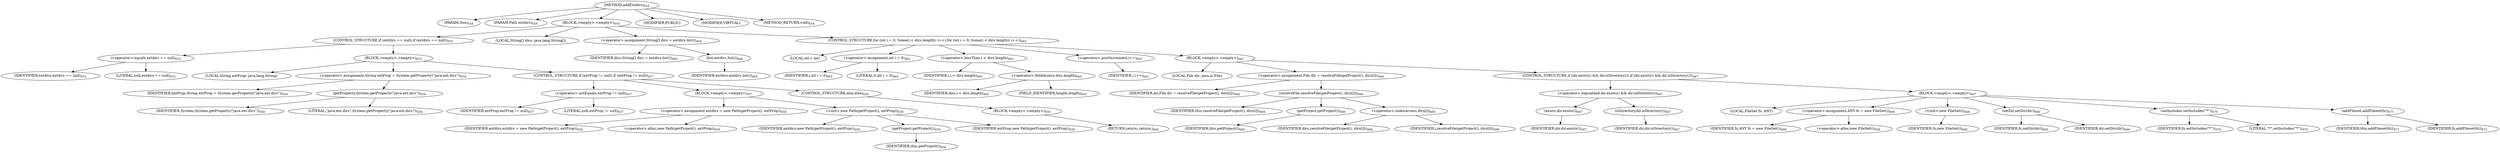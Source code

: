 digraph "addExtdirs" {  
"1418" [label = <(METHOD,addExtdirs)<SUB>654</SUB>> ]
"142" [label = <(PARAM,this)<SUB>654</SUB>> ]
"144" [label = <(PARAM,Path extdirs)<SUB>654</SUB>> ]
"1419" [label = <(BLOCK,&lt;empty&gt;,&lt;empty&gt;)<SUB>654</SUB>> ]
"1420" [label = <(CONTROL_STRUCTURE,if (extdirs == null),if (extdirs == null))<SUB>655</SUB>> ]
"1421" [label = <(&lt;operator&gt;.equals,extdirs == null)<SUB>655</SUB>> ]
"1422" [label = <(IDENTIFIER,extdirs,extdirs == null)<SUB>655</SUB>> ]
"1423" [label = <(LITERAL,null,extdirs == null)<SUB>655</SUB>> ]
"1424" [label = <(BLOCK,&lt;empty&gt;,&lt;empty&gt;)<SUB>655</SUB>> ]
"1425" [label = <(LOCAL,String extProp: java.lang.String)> ]
"1426" [label = <(&lt;operator&gt;.assignment,String extProp = System.getProperty(&quot;java.ext.dirs&quot;))<SUB>656</SUB>> ]
"1427" [label = <(IDENTIFIER,extProp,String extProp = System.getProperty(&quot;java.ext.dirs&quot;))<SUB>656</SUB>> ]
"1428" [label = <(getProperty,System.getProperty(&quot;java.ext.dirs&quot;))<SUB>656</SUB>> ]
"1429" [label = <(IDENTIFIER,System,System.getProperty(&quot;java.ext.dirs&quot;))<SUB>656</SUB>> ]
"1430" [label = <(LITERAL,&quot;java.ext.dirs&quot;,System.getProperty(&quot;java.ext.dirs&quot;))<SUB>656</SUB>> ]
"1431" [label = <(CONTROL_STRUCTURE,if (extProp != null),if (extProp != null))<SUB>657</SUB>> ]
"1432" [label = <(&lt;operator&gt;.notEquals,extProp != null)<SUB>657</SUB>> ]
"1433" [label = <(IDENTIFIER,extProp,extProp != null)<SUB>657</SUB>> ]
"1434" [label = <(LITERAL,null,extProp != null)<SUB>657</SUB>> ]
"1435" [label = <(BLOCK,&lt;empty&gt;,&lt;empty&gt;)<SUB>657</SUB>> ]
"1436" [label = <(&lt;operator&gt;.assignment,extdirs = new Path(getProject(), extProp))<SUB>658</SUB>> ]
"1437" [label = <(IDENTIFIER,extdirs,extdirs = new Path(getProject(), extProp))<SUB>658</SUB>> ]
"1438" [label = <(&lt;operator&gt;.alloc,new Path(getProject(), extProp))<SUB>658</SUB>> ]
"1439" [label = <(&lt;init&gt;,new Path(getProject(), extProp))<SUB>658</SUB>> ]
"143" [label = <(IDENTIFIER,extdirs,new Path(getProject(), extProp))<SUB>658</SUB>> ]
"1440" [label = <(getProject,getProject())<SUB>658</SUB>> ]
"141" [label = <(IDENTIFIER,this,getProject())<SUB>658</SUB>> ]
"1441" [label = <(IDENTIFIER,extProp,new Path(getProject(), extProp))<SUB>658</SUB>> ]
"1442" [label = <(CONTROL_STRUCTURE,else,else)<SUB>659</SUB>> ]
"1443" [label = <(BLOCK,&lt;empty&gt;,&lt;empty&gt;)<SUB>659</SUB>> ]
"1444" [label = <(RETURN,return;,return;)<SUB>660</SUB>> ]
"1445" [label = <(LOCAL,String[] dirs: java.lang.String[])> ]
"1446" [label = <(&lt;operator&gt;.assignment,String[] dirs = extdirs.list())<SUB>664</SUB>> ]
"1447" [label = <(IDENTIFIER,dirs,String[] dirs = extdirs.list())<SUB>664</SUB>> ]
"1448" [label = <(list,extdirs.list())<SUB>664</SUB>> ]
"1449" [label = <(IDENTIFIER,extdirs,extdirs.list())<SUB>664</SUB>> ]
"1450" [label = <(CONTROL_STRUCTURE,for (int i = 0; Some(i &lt; dirs.length); i++),for (int i = 0; Some(i &lt; dirs.length); i++))<SUB>665</SUB>> ]
"1451" [label = <(LOCAL,int i: int)> ]
"1452" [label = <(&lt;operator&gt;.assignment,int i = 0)<SUB>665</SUB>> ]
"1453" [label = <(IDENTIFIER,i,int i = 0)<SUB>665</SUB>> ]
"1454" [label = <(LITERAL,0,int i = 0)<SUB>665</SUB>> ]
"1455" [label = <(&lt;operator&gt;.lessThan,i &lt; dirs.length)<SUB>665</SUB>> ]
"1456" [label = <(IDENTIFIER,i,i &lt; dirs.length)<SUB>665</SUB>> ]
"1457" [label = <(&lt;operator&gt;.fieldAccess,dirs.length)<SUB>665</SUB>> ]
"1458" [label = <(IDENTIFIER,dirs,i &lt; dirs.length)<SUB>665</SUB>> ]
"1459" [label = <(FIELD_IDENTIFIER,length,length)<SUB>665</SUB>> ]
"1460" [label = <(&lt;operator&gt;.postIncrement,i++)<SUB>665</SUB>> ]
"1461" [label = <(IDENTIFIER,i,i++)<SUB>665</SUB>> ]
"1462" [label = <(BLOCK,&lt;empty&gt;,&lt;empty&gt;)<SUB>665</SUB>> ]
"1463" [label = <(LOCAL,File dir: java.io.File)> ]
"1464" [label = <(&lt;operator&gt;.assignment,File dir = resolveFile(getProject(), dirs[i]))<SUB>666</SUB>> ]
"1465" [label = <(IDENTIFIER,dir,File dir = resolveFile(getProject(), dirs[i]))<SUB>666</SUB>> ]
"1466" [label = <(resolveFile,resolveFile(getProject(), dirs[i]))<SUB>666</SUB>> ]
"146" [label = <(IDENTIFIER,this,resolveFile(getProject(), dirs[i]))<SUB>666</SUB>> ]
"1467" [label = <(getProject,getProject())<SUB>666</SUB>> ]
"145" [label = <(IDENTIFIER,this,getProject())<SUB>666</SUB>> ]
"1468" [label = <(&lt;operator&gt;.indexAccess,dirs[i])<SUB>666</SUB>> ]
"1469" [label = <(IDENTIFIER,dirs,resolveFile(getProject(), dirs[i]))<SUB>666</SUB>> ]
"1470" [label = <(IDENTIFIER,i,resolveFile(getProject(), dirs[i]))<SUB>666</SUB>> ]
"1471" [label = <(CONTROL_STRUCTURE,if (dir.exists() &amp;&amp; dir.isDirectory()),if (dir.exists() &amp;&amp; dir.isDirectory()))<SUB>667</SUB>> ]
"1472" [label = <(&lt;operator&gt;.logicalAnd,dir.exists() &amp;&amp; dir.isDirectory())<SUB>667</SUB>> ]
"1473" [label = <(exists,dir.exists())<SUB>667</SUB>> ]
"1474" [label = <(IDENTIFIER,dir,dir.exists())<SUB>667</SUB>> ]
"1475" [label = <(isDirectory,dir.isDirectory())<SUB>667</SUB>> ]
"1476" [label = <(IDENTIFIER,dir,dir.isDirectory())<SUB>667</SUB>> ]
"1477" [label = <(BLOCK,&lt;empty&gt;,&lt;empty&gt;)<SUB>667</SUB>> ]
"148" [label = <(LOCAL,FileSet fs: ANY)> ]
"1478" [label = <(&lt;operator&gt;.assignment,ANY fs = new FileSet())<SUB>668</SUB>> ]
"1479" [label = <(IDENTIFIER,fs,ANY fs = new FileSet())<SUB>668</SUB>> ]
"1480" [label = <(&lt;operator&gt;.alloc,new FileSet())<SUB>668</SUB>> ]
"1481" [label = <(&lt;init&gt;,new FileSet())<SUB>668</SUB>> ]
"147" [label = <(IDENTIFIER,fs,new FileSet())<SUB>668</SUB>> ]
"1482" [label = <(setDir,setDir(dir))<SUB>669</SUB>> ]
"1483" [label = <(IDENTIFIER,fs,setDir(dir))<SUB>669</SUB>> ]
"1484" [label = <(IDENTIFIER,dir,setDir(dir))<SUB>669</SUB>> ]
"1485" [label = <(setIncludes,setIncludes(&quot;*&quot;))<SUB>670</SUB>> ]
"1486" [label = <(IDENTIFIER,fs,setIncludes(&quot;*&quot;))<SUB>670</SUB>> ]
"1487" [label = <(LITERAL,&quot;*&quot;,setIncludes(&quot;*&quot;))<SUB>670</SUB>> ]
"1488" [label = <(addFileset,addFileset(fs))<SUB>671</SUB>> ]
"149" [label = <(IDENTIFIER,this,addFileset(fs))<SUB>671</SUB>> ]
"1489" [label = <(IDENTIFIER,fs,addFileset(fs))<SUB>671</SUB>> ]
"1490" [label = <(MODIFIER,PUBLIC)> ]
"1491" [label = <(MODIFIER,VIRTUAL)> ]
"1492" [label = <(METHOD_RETURN,void)<SUB>654</SUB>> ]
  "1418" -> "142" 
  "1418" -> "144" 
  "1418" -> "1419" 
  "1418" -> "1490" 
  "1418" -> "1491" 
  "1418" -> "1492" 
  "1419" -> "1420" 
  "1419" -> "1445" 
  "1419" -> "1446" 
  "1419" -> "1450" 
  "1420" -> "1421" 
  "1420" -> "1424" 
  "1421" -> "1422" 
  "1421" -> "1423" 
  "1424" -> "1425" 
  "1424" -> "1426" 
  "1424" -> "1431" 
  "1426" -> "1427" 
  "1426" -> "1428" 
  "1428" -> "1429" 
  "1428" -> "1430" 
  "1431" -> "1432" 
  "1431" -> "1435" 
  "1431" -> "1442" 
  "1432" -> "1433" 
  "1432" -> "1434" 
  "1435" -> "1436" 
  "1435" -> "1439" 
  "1436" -> "1437" 
  "1436" -> "1438" 
  "1439" -> "143" 
  "1439" -> "1440" 
  "1439" -> "1441" 
  "1440" -> "141" 
  "1442" -> "1443" 
  "1443" -> "1444" 
  "1446" -> "1447" 
  "1446" -> "1448" 
  "1448" -> "1449" 
  "1450" -> "1451" 
  "1450" -> "1452" 
  "1450" -> "1455" 
  "1450" -> "1460" 
  "1450" -> "1462" 
  "1452" -> "1453" 
  "1452" -> "1454" 
  "1455" -> "1456" 
  "1455" -> "1457" 
  "1457" -> "1458" 
  "1457" -> "1459" 
  "1460" -> "1461" 
  "1462" -> "1463" 
  "1462" -> "1464" 
  "1462" -> "1471" 
  "1464" -> "1465" 
  "1464" -> "1466" 
  "1466" -> "146" 
  "1466" -> "1467" 
  "1466" -> "1468" 
  "1467" -> "145" 
  "1468" -> "1469" 
  "1468" -> "1470" 
  "1471" -> "1472" 
  "1471" -> "1477" 
  "1472" -> "1473" 
  "1472" -> "1475" 
  "1473" -> "1474" 
  "1475" -> "1476" 
  "1477" -> "148" 
  "1477" -> "1478" 
  "1477" -> "1481" 
  "1477" -> "1482" 
  "1477" -> "1485" 
  "1477" -> "1488" 
  "1478" -> "1479" 
  "1478" -> "1480" 
  "1481" -> "147" 
  "1482" -> "1483" 
  "1482" -> "1484" 
  "1485" -> "1486" 
  "1485" -> "1487" 
  "1488" -> "149" 
  "1488" -> "1489" 
}
